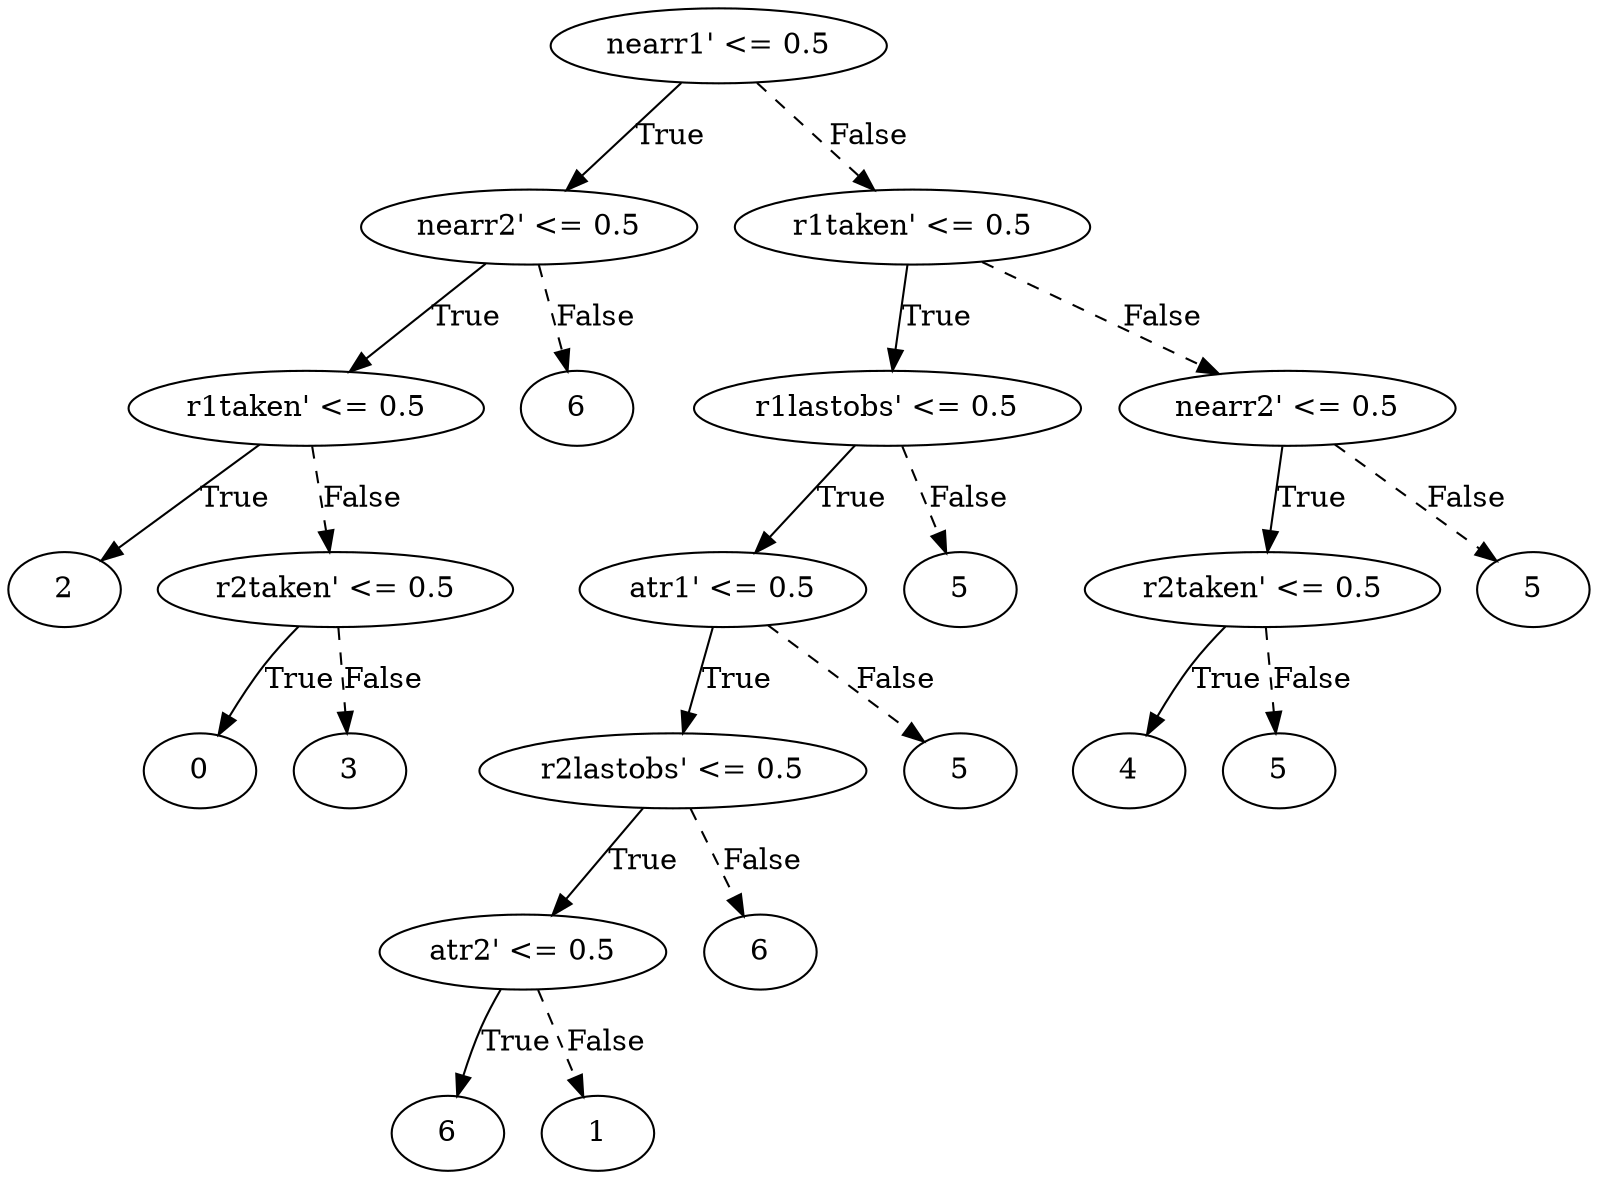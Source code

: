 digraph {
0 [label="nearr1' <= 0.5"];
1 [label="nearr2' <= 0.5"];
2 [label="r1taken' <= 0.5"];
3 [label="2"];
2 -> 3 [label="True"];
4 [label="r2taken' <= 0.5"];
5 [label="0"];
4 -> 5 [label="True"];
6 [label="3"];
4 -> 6 [style="dashed", label="False"];
2 -> 4 [style="dashed", label="False"];
1 -> 2 [label="True"];
7 [label="6"];
1 -> 7 [style="dashed", label="False"];
0 -> 1 [label="True"];
8 [label="r1taken' <= 0.5"];
9 [label="r1lastobs' <= 0.5"];
10 [label="atr1' <= 0.5"];
11 [label="r2lastobs' <= 0.5"];
12 [label="atr2' <= 0.5"];
13 [label="6"];
12 -> 13 [label="True"];
14 [label="1"];
12 -> 14 [style="dashed", label="False"];
11 -> 12 [label="True"];
15 [label="6"];
11 -> 15 [style="dashed", label="False"];
10 -> 11 [label="True"];
16 [label="5"];
10 -> 16 [style="dashed", label="False"];
9 -> 10 [label="True"];
17 [label="5"];
9 -> 17 [style="dashed", label="False"];
8 -> 9 [label="True"];
18 [label="nearr2' <= 0.5"];
19 [label="r2taken' <= 0.5"];
20 [label="4"];
19 -> 20 [label="True"];
21 [label="5"];
19 -> 21 [style="dashed", label="False"];
18 -> 19 [label="True"];
22 [label="5"];
18 -> 22 [style="dashed", label="False"];
8 -> 18 [style="dashed", label="False"];
0 -> 8 [style="dashed", label="False"];

}